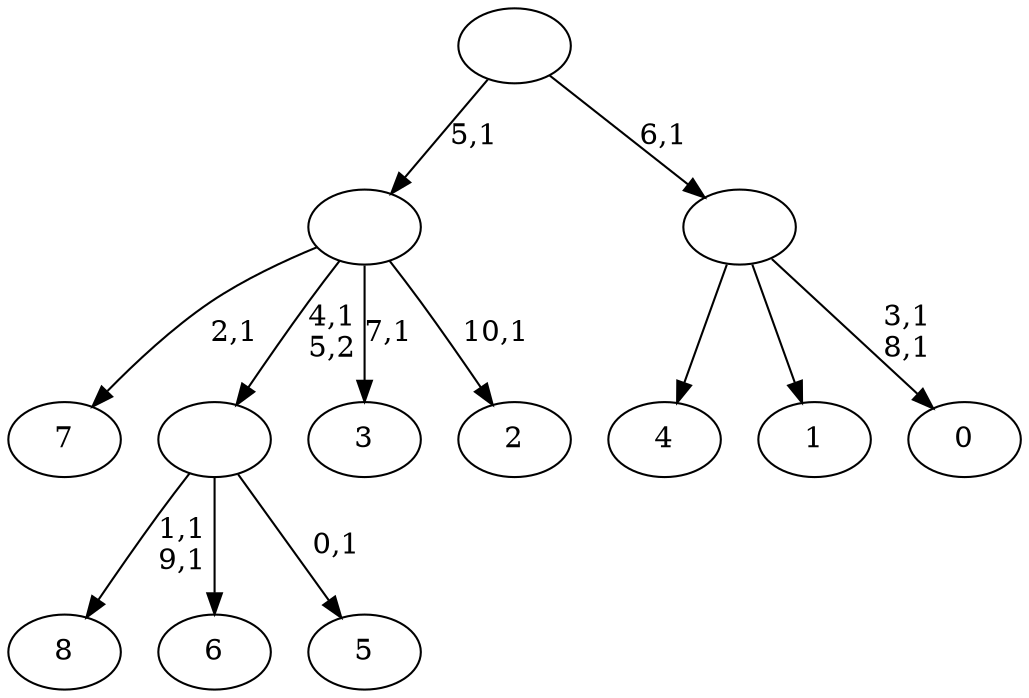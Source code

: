 digraph T {
	20 [label="8"]
	17 [label="7"]
	15 [label="6"]
	14 [label="5"]
	12 [label=""]
	11 [label="4"]
	10 [label="3"]
	8 [label="2"]
	6 [label=""]
	5 [label="1"]
	4 [label="0"]
	1 [label=""]
	0 [label=""]
	12 -> 14 [label="0,1"]
	12 -> 20 [label="1,1\n9,1"]
	12 -> 15 [label=""]
	6 -> 8 [label="10,1"]
	6 -> 10 [label="7,1"]
	6 -> 17 [label="2,1"]
	6 -> 12 [label="4,1\n5,2"]
	1 -> 4 [label="3,1\n8,1"]
	1 -> 11 [label=""]
	1 -> 5 [label=""]
	0 -> 6 [label="5,1"]
	0 -> 1 [label="6,1"]
}
